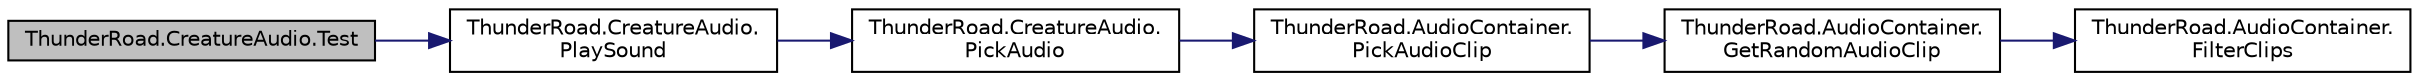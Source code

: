 digraph "ThunderRoad.CreatureAudio.Test"
{
 // LATEX_PDF_SIZE
  edge [fontname="Helvetica",fontsize="10",labelfontname="Helvetica",labelfontsize="10"];
  node [fontname="Helvetica",fontsize="10",shape=record];
  rankdir="LR";
  Node1 [label="ThunderRoad.CreatureAudio.Test",height=0.2,width=0.4,color="black", fillcolor="grey75", style="filled", fontcolor="black",tooltip="Tests this instance."];
  Node1 -> Node2 [color="midnightblue",fontsize="10",style="solid",fontname="Helvetica"];
  Node2 [label="ThunderRoad.CreatureAudio.\lPlaySound",height=0.2,width=0.4,color="black", fillcolor="white", style="filled",URL="$class_thunder_road_1_1_creature_audio.html#ab63631ae5bb7d136a6b6aa2d95e743e1",tooltip="Plays the sound."];
  Node2 -> Node3 [color="midnightblue",fontsize="10",style="solid",fontname="Helvetica"];
  Node3 [label="ThunderRoad.CreatureAudio.\lPickAudio",height=0.2,width=0.4,color="black", fillcolor="white", style="filled",URL="$class_thunder_road_1_1_creature_audio.html#a924d59a86dae27d85181315be81df382",tooltip="Picks the audio."];
  Node3 -> Node4 [color="midnightblue",fontsize="10",style="solid",fontname="Helvetica"];
  Node4 [label="ThunderRoad.AudioContainer.\lPickAudioClip",height=0.2,width=0.4,color="black", fillcolor="white", style="filled",URL="$class_thunder_road_1_1_audio_container.html#a5bf8a71a417a47856982731578126394",tooltip="Picks the audio clip."];
  Node4 -> Node5 [color="midnightblue",fontsize="10",style="solid",fontname="Helvetica"];
  Node5 [label="ThunderRoad.AudioContainer.\lGetRandomAudioClip",height=0.2,width=0.4,color="black", fillcolor="white", style="filled",URL="$class_thunder_road_1_1_audio_container.html#aadf810963bdf687b73b2bd1de98fdfce",tooltip="Gets the random audio clip."];
  Node5 -> Node6 [color="midnightblue",fontsize="10",style="solid",fontname="Helvetica"];
  Node6 [label="ThunderRoad.AudioContainer.\lFilterClips",height=0.2,width=0.4,color="black", fillcolor="white", style="filled",URL="$class_thunder_road_1_1_audio_container.html#a8e3704d5b9723df2ab8e45b6dc092572",tooltip="Filters the clips."];
}
